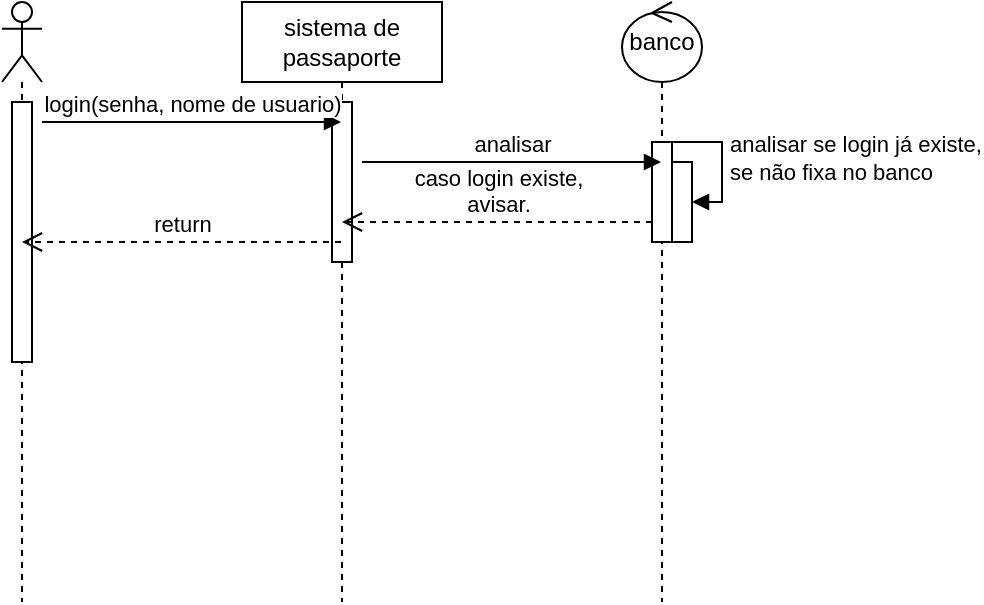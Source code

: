 <mxfile version="22.1.17" type="device">
  <diagram name="Página-1" id="RZb7Ob5ed5OA5BJfn_0h">
    <mxGraphModel dx="1434" dy="772" grid="1" gridSize="10" guides="1" tooltips="1" connect="1" arrows="1" fold="1" page="1" pageScale="1" pageWidth="827" pageHeight="1169" math="0" shadow="0">
      <root>
        <mxCell id="0" />
        <mxCell id="1" parent="0" />
        <mxCell id="G4PrBYdIK3dhg6aQtYhX-1" value="" style="shape=umlLifeline;perimeter=lifelinePerimeter;whiteSpace=wrap;html=1;container=1;dropTarget=0;collapsible=0;recursiveResize=0;outlineConnect=0;portConstraint=eastwest;newEdgeStyle={&quot;curved&quot;:0,&quot;rounded&quot;:0};participant=umlActor;" vertex="1" parent="1">
          <mxGeometry x="140" y="200" width="20" height="300" as="geometry" />
        </mxCell>
        <mxCell id="G4PrBYdIK3dhg6aQtYhX-2" value="" style="html=1;points=[[0,0,0,0,5],[0,1,0,0,-5],[1,0,0,0,5],[1,1,0,0,-5]];perimeter=orthogonalPerimeter;outlineConnect=0;targetShapes=umlLifeline;portConstraint=eastwest;newEdgeStyle={&quot;curved&quot;:0,&quot;rounded&quot;:0};" vertex="1" parent="G4PrBYdIK3dhg6aQtYhX-1">
          <mxGeometry x="5" y="50" width="10" height="130" as="geometry" />
        </mxCell>
        <mxCell id="G4PrBYdIK3dhg6aQtYhX-3" value="sistema de passaporte" style="shape=umlLifeline;perimeter=lifelinePerimeter;whiteSpace=wrap;html=1;container=1;dropTarget=0;collapsible=0;recursiveResize=0;outlineConnect=0;portConstraint=eastwest;newEdgeStyle={&quot;curved&quot;:0,&quot;rounded&quot;:0};" vertex="1" parent="1">
          <mxGeometry x="260" y="200" width="100" height="300" as="geometry" />
        </mxCell>
        <mxCell id="G4PrBYdIK3dhg6aQtYhX-4" value="" style="html=1;points=[[0,0,0,0,5],[0,1,0,0,-5],[1,0,0,0,5],[1,1,0,0,-5]];perimeter=orthogonalPerimeter;outlineConnect=0;targetShapes=umlLifeline;portConstraint=eastwest;newEdgeStyle={&quot;curved&quot;:0,&quot;rounded&quot;:0};" vertex="1" parent="G4PrBYdIK3dhg6aQtYhX-3">
          <mxGeometry x="45" y="50" width="10" height="80" as="geometry" />
        </mxCell>
        <mxCell id="G4PrBYdIK3dhg6aQtYhX-5" value="login(senha, nome de usuario)" style="html=1;verticalAlign=bottom;endArrow=block;curved=0;rounded=0;" edge="1" parent="1" target="G4PrBYdIK3dhg6aQtYhX-3">
          <mxGeometry width="80" relative="1" as="geometry">
            <mxPoint x="160" y="260" as="sourcePoint" />
            <mxPoint x="240" y="260" as="targetPoint" />
          </mxGeometry>
        </mxCell>
        <mxCell id="G4PrBYdIK3dhg6aQtYhX-6" value="banco" style="shape=umlLifeline;perimeter=lifelinePerimeter;whiteSpace=wrap;html=1;container=1;dropTarget=0;collapsible=0;recursiveResize=0;outlineConnect=0;portConstraint=eastwest;newEdgeStyle={&quot;curved&quot;:0,&quot;rounded&quot;:0};participant=umlControl;" vertex="1" parent="1">
          <mxGeometry x="450" y="200" width="40" height="300" as="geometry" />
        </mxCell>
        <mxCell id="G4PrBYdIK3dhg6aQtYhX-7" value="" style="html=1;points=[[0,0,0,0,5],[0,1,0,0,-5],[1,0,0,0,5],[1,1,0,0,-5]];perimeter=orthogonalPerimeter;outlineConnect=0;targetShapes=umlLifeline;portConstraint=eastwest;newEdgeStyle={&quot;curved&quot;:0,&quot;rounded&quot;:0};" vertex="1" parent="G4PrBYdIK3dhg6aQtYhX-6">
          <mxGeometry x="15" y="70" width="10" height="50" as="geometry" />
        </mxCell>
        <mxCell id="G4PrBYdIK3dhg6aQtYhX-8" value="" style="html=1;points=[[0,0,0,0,5],[0,1,0,0,-5],[1,0,0,0,5],[1,1,0,0,-5]];perimeter=orthogonalPerimeter;outlineConnect=0;targetShapes=umlLifeline;portConstraint=eastwest;newEdgeStyle={&quot;curved&quot;:0,&quot;rounded&quot;:0};" vertex="1" parent="G4PrBYdIK3dhg6aQtYhX-6">
          <mxGeometry x="25" y="80" width="10" height="40" as="geometry" />
        </mxCell>
        <mxCell id="G4PrBYdIK3dhg6aQtYhX-9" value="analisar se login já existe, &lt;br&gt;se não fixa no banco" style="html=1;align=left;spacingLeft=2;endArrow=block;rounded=0;edgeStyle=orthogonalEdgeStyle;curved=0;rounded=0;" edge="1" target="G4PrBYdIK3dhg6aQtYhX-8" parent="G4PrBYdIK3dhg6aQtYhX-6">
          <mxGeometry relative="1" as="geometry">
            <mxPoint x="20" y="70" as="sourcePoint" />
            <Array as="points">
              <mxPoint x="50" y="100" />
            </Array>
          </mxGeometry>
        </mxCell>
        <mxCell id="G4PrBYdIK3dhg6aQtYhX-10" value="analisar" style="html=1;verticalAlign=bottom;endArrow=block;curved=0;rounded=0;" edge="1" parent="1" target="G4PrBYdIK3dhg6aQtYhX-6">
          <mxGeometry width="80" relative="1" as="geometry">
            <mxPoint x="320" y="280" as="sourcePoint" />
            <mxPoint x="400" y="280" as="targetPoint" />
          </mxGeometry>
        </mxCell>
        <mxCell id="G4PrBYdIK3dhg6aQtYhX-13" value="caso login existe,&lt;br&gt;avisar." style="html=1;verticalAlign=bottom;endArrow=open;dashed=1;endSize=8;curved=0;rounded=0;" edge="1" parent="1" source="G4PrBYdIK3dhg6aQtYhX-7">
          <mxGeometry relative="1" as="geometry">
            <mxPoint x="469.5" y="320" as="sourcePoint" />
            <mxPoint x="310" y="310" as="targetPoint" />
            <Array as="points" />
          </mxGeometry>
        </mxCell>
        <mxCell id="G4PrBYdIK3dhg6aQtYhX-14" value="return" style="html=1;verticalAlign=bottom;endArrow=open;dashed=1;endSize=8;curved=0;rounded=0;" edge="1" parent="1" source="G4PrBYdIK3dhg6aQtYhX-3">
          <mxGeometry relative="1" as="geometry">
            <mxPoint x="230" y="320" as="sourcePoint" />
            <mxPoint x="150" y="320" as="targetPoint" />
          </mxGeometry>
        </mxCell>
      </root>
    </mxGraphModel>
  </diagram>
</mxfile>
